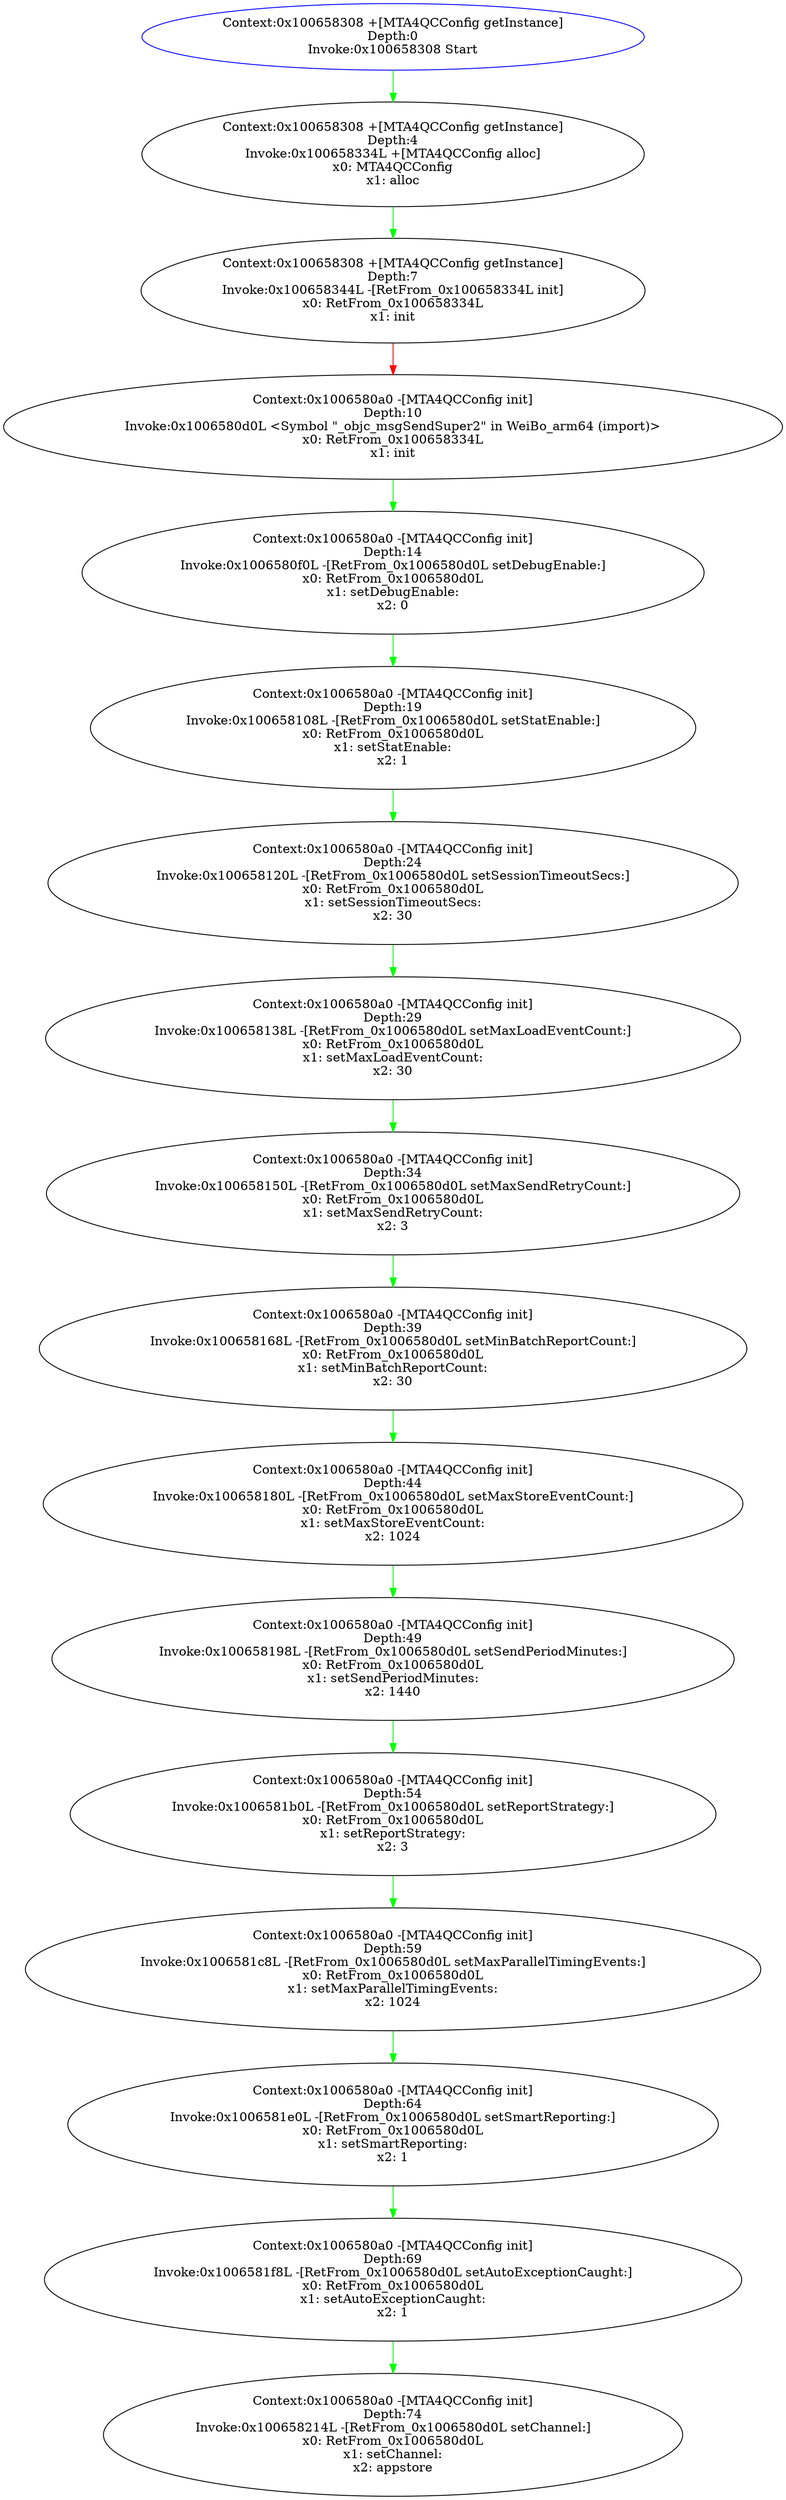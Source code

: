 strict digraph  {
	"Context:0x1006580a0 -[MTA4QCConfig init]
Depth:74
Invoke:0x100658214L -[RetFrom_0x1006580d0L setChannel:]
x0: RetFrom_0x1006580d0L
\
x1: setChannel:
x2: appstore
"	 [addr=4301619732,
		args="['RetFrom_0x1006580d0L', 'setChannel:', 'appstore']",
		context=4301619360,
		des="-[RetFrom_0x1006580d0L setChannel:]",
		dp=None,
		pnode="Context:0x1006580a0 -[MTA4QCConfig init]
Depth:69
Invoke:0x1006581f8L -[RetFrom_0x1006580d0L setAutoExceptionCaught:]
x0: RetFrom_\
0x1006580d0L
x1: setAutoExceptionCaught:
x2: 1
"];
	"Context:0x100658308 +[MTA4QCConfig getInstance]
Depth:7
Invoke:0x100658344L -[RetFrom_0x100658334L init]
x0: RetFrom_0x100658334L
\
x1: init
"	 [addr=4301620036,
		args="['RetFrom_0x100658334L', 'init']",
		context=4301619976,
		des="-[RetFrom_0x100658334L init]",
		dp=None,
		pnode="Context:0x100658308 +[MTA4QCConfig getInstance]
Depth:4
Invoke:0x100658334L +[MTA4QCConfig alloc]
x0: MTA4QCConfig
x1: alloc
"];
	"Context:0x1006580a0 -[MTA4QCConfig init]
Depth:10
Invoke:0x1006580d0L <Symbol \"_objc_msgSendSuper2\" in WeiBo_arm64 (import)>
x0: \
RetFrom_0x100658334L
x1: init
"	 [addr=4301619408,
		args="['RetFrom_0x100658334L', 'init']",
		context=4301619360,
		des="<Symbol \"_objc_msgSendSuper2\" in WeiBo_arm64 (import)>",
		dp="[[MTA4QCConfig alloc] init]",
		pnode="Context:0x100658308 +[MTA4QCConfig getInstance]
Depth:7
Invoke:0x100658344L -[RetFrom_0x100658334L init]
x0: RetFrom_0x100658334L
\
x1: init
"];
	"Context:0x100658308 +[MTA4QCConfig getInstance]
Depth:7
Invoke:0x100658344L -[RetFrom_0x100658334L init]
x0: RetFrom_0x100658334L
\
x1: init
" -> "Context:0x1006580a0 -[MTA4QCConfig init]
Depth:10
Invoke:0x1006580d0L <Symbol \"_objc_msgSendSuper2\" in WeiBo_arm64 (import)>
x0: \
RetFrom_0x100658334L
x1: init
"	 [color=red];
	"Context:0x1006580a0 -[MTA4QCConfig init]
Depth:59
Invoke:0x1006581c8L -[RetFrom_0x1006580d0L setMaxParallelTimingEvents:]
x0: RetFrom_\
0x1006580d0L
x1: setMaxParallelTimingEvents:
x2: 1024
"	 [addr=4301619656,
		args="['RetFrom_0x1006580d0L', 'setMaxParallelTimingEvents:', '1024']",
		context=4301619360,
		des="-[RetFrom_0x1006580d0L setMaxParallelTimingEvents:]",
		dp=None,
		pnode="Context:0x1006580a0 -[MTA4QCConfig init]
Depth:54
Invoke:0x1006581b0L -[RetFrom_0x1006580d0L setReportStrategy:]
x0: RetFrom_0x1006580d0L
\
x1: setReportStrategy:
x2: 3
"];
	"Context:0x1006580a0 -[MTA4QCConfig init]
Depth:64
Invoke:0x1006581e0L -[RetFrom_0x1006580d0L setSmartReporting:]
x0: RetFrom_0x1006580d0L
\
x1: setSmartReporting:
x2: 1
"	 [addr=4301619680,
		args="['RetFrom_0x1006580d0L', 'setSmartReporting:', '1']",
		context=4301619360,
		des="-[RetFrom_0x1006580d0L setSmartReporting:]",
		dp=None,
		pnode="Context:0x1006580a0 -[MTA4QCConfig init]
Depth:59
Invoke:0x1006581c8L -[RetFrom_0x1006580d0L setMaxParallelTimingEvents:]
x0: RetFrom_\
0x1006580d0L
x1: setMaxParallelTimingEvents:
x2: 1024
"];
	"Context:0x1006580a0 -[MTA4QCConfig init]
Depth:59
Invoke:0x1006581c8L -[RetFrom_0x1006580d0L setMaxParallelTimingEvents:]
x0: RetFrom_\
0x1006580d0L
x1: setMaxParallelTimingEvents:
x2: 1024
" -> "Context:0x1006580a0 -[MTA4QCConfig init]
Depth:64
Invoke:0x1006581e0L -[RetFrom_0x1006580d0L setSmartReporting:]
x0: RetFrom_0x1006580d0L
\
x1: setSmartReporting:
x2: 1
"	 [color=green];
	"Context:0x1006580a0 -[MTA4QCConfig init]
Depth:19
Invoke:0x100658108L -[RetFrom_0x1006580d0L setStatEnable:]
x0: RetFrom_0x1006580d0L
\
x1: setStatEnable:
x2: 1
"	 [addr=4301619464,
		args="['RetFrom_0x1006580d0L', 'setStatEnable:', '1']",
		context=4301619360,
		des="-[RetFrom_0x1006580d0L setStatEnable:]",
		dp=None,
		pnode="Context:0x1006580a0 -[MTA4QCConfig init]
Depth:14
Invoke:0x1006580f0L -[RetFrom_0x1006580d0L setDebugEnable:]
x0: RetFrom_0x1006580d0L
\
x1: setDebugEnable:
x2: 0
"];
	"Context:0x1006580a0 -[MTA4QCConfig init]
Depth:24
Invoke:0x100658120L -[RetFrom_0x1006580d0L setSessionTimeoutSecs:]
x0: RetFrom_\
0x1006580d0L
x1: setSessionTimeoutSecs:
x2: 30
"	 [addr=4301619488,
		args="['RetFrom_0x1006580d0L', 'setSessionTimeoutSecs:', '30']",
		context=4301619360,
		des="-[RetFrom_0x1006580d0L setSessionTimeoutSecs:]",
		dp=None,
		pnode="Context:0x1006580a0 -[MTA4QCConfig init]
Depth:19
Invoke:0x100658108L -[RetFrom_0x1006580d0L setStatEnable:]
x0: RetFrom_0x1006580d0L
\
x1: setStatEnable:
x2: 1
"];
	"Context:0x1006580a0 -[MTA4QCConfig init]
Depth:19
Invoke:0x100658108L -[RetFrom_0x1006580d0L setStatEnable:]
x0: RetFrom_0x1006580d0L
\
x1: setStatEnable:
x2: 1
" -> "Context:0x1006580a0 -[MTA4QCConfig init]
Depth:24
Invoke:0x100658120L -[RetFrom_0x1006580d0L setSessionTimeoutSecs:]
x0: RetFrom_\
0x1006580d0L
x1: setSessionTimeoutSecs:
x2: 30
"	 [color=green];
	"Context:0x1006580a0 -[MTA4QCConfig init]
Depth:54
Invoke:0x1006581b0L -[RetFrom_0x1006580d0L setReportStrategy:]
x0: RetFrom_0x1006580d0L
\
x1: setReportStrategy:
x2: 3
"	 [addr=4301619632,
		args="['RetFrom_0x1006580d0L', 'setReportStrategy:', '3']",
		context=4301619360,
		des="-[RetFrom_0x1006580d0L setReportStrategy:]",
		dp=None,
		pnode="Context:0x1006580a0 -[MTA4QCConfig init]
Depth:49
Invoke:0x100658198L -[RetFrom_0x1006580d0L setSendPeriodMinutes:]
x0: RetFrom_\
0x1006580d0L
x1: setSendPeriodMinutes:
x2: 1440
"];
	"Context:0x1006580a0 -[MTA4QCConfig init]
Depth:54
Invoke:0x1006581b0L -[RetFrom_0x1006580d0L setReportStrategy:]
x0: RetFrom_0x1006580d0L
\
x1: setReportStrategy:
x2: 3
" -> "Context:0x1006580a0 -[MTA4QCConfig init]
Depth:59
Invoke:0x1006581c8L -[RetFrom_0x1006580d0L setMaxParallelTimingEvents:]
x0: RetFrom_\
0x1006580d0L
x1: setMaxParallelTimingEvents:
x2: 1024
"	 [color=green];
	"Context:0x1006580a0 -[MTA4QCConfig init]
Depth:14
Invoke:0x1006580f0L -[RetFrom_0x1006580d0L setDebugEnable:]
x0: RetFrom_0x1006580d0L
\
x1: setDebugEnable:
x2: 0
"	 [addr=4301619440,
		args="['RetFrom_0x1006580d0L', 'setDebugEnable:', '0']",
		context=4301619360,
		des="-[RetFrom_0x1006580d0L setDebugEnable:]",
		dp=None,
		pnode="Context:0x1006580a0 -[MTA4QCConfig init]
Depth:10
Invoke:0x1006580d0L <Symbol \"_objc_msgSendSuper2\" in WeiBo_arm64 (import)>
x0: \
RetFrom_0x100658334L
x1: init
"];
	"Context:0x1006580a0 -[MTA4QCConfig init]
Depth:14
Invoke:0x1006580f0L -[RetFrom_0x1006580d0L setDebugEnable:]
x0: RetFrom_0x1006580d0L
\
x1: setDebugEnable:
x2: 0
" -> "Context:0x1006580a0 -[MTA4QCConfig init]
Depth:19
Invoke:0x100658108L -[RetFrom_0x1006580d0L setStatEnable:]
x0: RetFrom_0x1006580d0L
\
x1: setStatEnable:
x2: 1
"	 [color=green];
	"Context:0x1006580a0 -[MTA4QCConfig init]
Depth:10
Invoke:0x1006580d0L <Symbol \"_objc_msgSendSuper2\" in WeiBo_arm64 (import)>
x0: \
RetFrom_0x100658334L
x1: init
" -> "Context:0x1006580a0 -[MTA4QCConfig init]
Depth:14
Invoke:0x1006580f0L -[RetFrom_0x1006580d0L setDebugEnable:]
x0: RetFrom_0x1006580d0L
\
x1: setDebugEnable:
x2: 0
"	 [color=green];
	"Context:0x1006580a0 -[MTA4QCConfig init]
Depth:69
Invoke:0x1006581f8L -[RetFrom_0x1006580d0L setAutoExceptionCaught:]
x0: RetFrom_\
0x1006580d0L
x1: setAutoExceptionCaught:
x2: 1
"	 [addr=4301619704,
		args="['RetFrom_0x1006580d0L', 'setAutoExceptionCaught:', '1']",
		context=4301619360,
		des="-[RetFrom_0x1006580d0L setAutoExceptionCaught:]",
		dp=None,
		pnode="Context:0x1006580a0 -[MTA4QCConfig init]
Depth:64
Invoke:0x1006581e0L -[RetFrom_0x1006580d0L setSmartReporting:]
x0: RetFrom_0x1006580d0L
\
x1: setSmartReporting:
x2: 1
"];
	"Context:0x1006580a0 -[MTA4QCConfig init]
Depth:64
Invoke:0x1006581e0L -[RetFrom_0x1006580d0L setSmartReporting:]
x0: RetFrom_0x1006580d0L
\
x1: setSmartReporting:
x2: 1
" -> "Context:0x1006580a0 -[MTA4QCConfig init]
Depth:69
Invoke:0x1006581f8L -[RetFrom_0x1006580d0L setAutoExceptionCaught:]
x0: RetFrom_\
0x1006580d0L
x1: setAutoExceptionCaught:
x2: 1
"	 [color=green];
	"Context:0x1006580a0 -[MTA4QCConfig init]
Depth:49
Invoke:0x100658198L -[RetFrom_0x1006580d0L setSendPeriodMinutes:]
x0: RetFrom_\
0x1006580d0L
x1: setSendPeriodMinutes:
x2: 1440
"	 [addr=4301619608,
		args="['RetFrom_0x1006580d0L', 'setSendPeriodMinutes:', '1440']",
		context=4301619360,
		des="-[RetFrom_0x1006580d0L setSendPeriodMinutes:]",
		dp=None,
		pnode="Context:0x1006580a0 -[MTA4QCConfig init]
Depth:44
Invoke:0x100658180L -[RetFrom_0x1006580d0L setMaxStoreEventCount:]
x0: RetFrom_\
0x1006580d0L
x1: setMaxStoreEventCount:
x2: 1024
"];
	"Context:0x1006580a0 -[MTA4QCConfig init]
Depth:49
Invoke:0x100658198L -[RetFrom_0x1006580d0L setSendPeriodMinutes:]
x0: RetFrom_\
0x1006580d0L
x1: setSendPeriodMinutes:
x2: 1440
" -> "Context:0x1006580a0 -[MTA4QCConfig init]
Depth:54
Invoke:0x1006581b0L -[RetFrom_0x1006580d0L setReportStrategy:]
x0: RetFrom_0x1006580d0L
\
x1: setReportStrategy:
x2: 3
"	 [color=green];
	"Context:0x1006580a0 -[MTA4QCConfig init]
Depth:29
Invoke:0x100658138L -[RetFrom_0x1006580d0L setMaxLoadEventCount:]
x0: RetFrom_\
0x1006580d0L
x1: setMaxLoadEventCount:
x2: 30
"	 [addr=4301619512,
		args="['RetFrom_0x1006580d0L', 'setMaxLoadEventCount:', '30']",
		context=4301619360,
		des="-[RetFrom_0x1006580d0L setMaxLoadEventCount:]",
		dp=None,
		pnode="Context:0x1006580a0 -[MTA4QCConfig init]
Depth:24
Invoke:0x100658120L -[RetFrom_0x1006580d0L setSessionTimeoutSecs:]
x0: RetFrom_\
0x1006580d0L
x1: setSessionTimeoutSecs:
x2: 30
"];
	"Context:0x1006580a0 -[MTA4QCConfig init]
Depth:24
Invoke:0x100658120L -[RetFrom_0x1006580d0L setSessionTimeoutSecs:]
x0: RetFrom_\
0x1006580d0L
x1: setSessionTimeoutSecs:
x2: 30
" -> "Context:0x1006580a0 -[MTA4QCConfig init]
Depth:29
Invoke:0x100658138L -[RetFrom_0x1006580d0L setMaxLoadEventCount:]
x0: RetFrom_\
0x1006580d0L
x1: setMaxLoadEventCount:
x2: 30
"	 [color=green];
	"Context:0x100658308 +[MTA4QCConfig getInstance]
Depth:0
Invoke:0x100658308 Start
"	 [addr=4301619976,
		args=None,
		color=blue,
		context=4301619976,
		context_name="+[MTA4QCConfig getInstance]",
		des=Start,
		dp=None,
		pnode=None];
	"Context:0x100658308 +[MTA4QCConfig getInstance]
Depth:4
Invoke:0x100658334L +[MTA4QCConfig alloc]
x0: MTA4QCConfig
x1: alloc
"	 [addr=4301620020,
		args="['MTA4QCConfig', 'alloc']",
		context=4301619976,
		des="+[MTA4QCConfig alloc]",
		dp="[MTA4QCConfig alloc]",
		pnode="Context:0x100658308 +[MTA4QCConfig getInstance]
Depth:0
Invoke:0x100658308 Start
"];
	"Context:0x100658308 +[MTA4QCConfig getInstance]
Depth:0
Invoke:0x100658308 Start
" -> "Context:0x100658308 +[MTA4QCConfig getInstance]
Depth:4
Invoke:0x100658334L +[MTA4QCConfig alloc]
x0: MTA4QCConfig
x1: alloc
"	 [color=green];
	"Context:0x1006580a0 -[MTA4QCConfig init]
Depth:39
Invoke:0x100658168L -[RetFrom_0x1006580d0L setMinBatchReportCount:]
x0: RetFrom_\
0x1006580d0L
x1: setMinBatchReportCount:
x2: 30
"	 [addr=4301619560,
		args="['RetFrom_0x1006580d0L', 'setMinBatchReportCount:', '30']",
		context=4301619360,
		des="-[RetFrom_0x1006580d0L setMinBatchReportCount:]",
		dp=None,
		pnode="Context:0x1006580a0 -[MTA4QCConfig init]
Depth:34
Invoke:0x100658150L -[RetFrom_0x1006580d0L setMaxSendRetryCount:]
x0: RetFrom_\
0x1006580d0L
x1: setMaxSendRetryCount:
x2: 3
"];
	"Context:0x1006580a0 -[MTA4QCConfig init]
Depth:44
Invoke:0x100658180L -[RetFrom_0x1006580d0L setMaxStoreEventCount:]
x0: RetFrom_\
0x1006580d0L
x1: setMaxStoreEventCount:
x2: 1024
"	 [addr=4301619584,
		args="['RetFrom_0x1006580d0L', 'setMaxStoreEventCount:', '1024']",
		context=4301619360,
		des="-[RetFrom_0x1006580d0L setMaxStoreEventCount:]",
		dp=None,
		pnode="Context:0x1006580a0 -[MTA4QCConfig init]
Depth:39
Invoke:0x100658168L -[RetFrom_0x1006580d0L setMinBatchReportCount:]
x0: RetFrom_\
0x1006580d0L
x1: setMinBatchReportCount:
x2: 30
"];
	"Context:0x1006580a0 -[MTA4QCConfig init]
Depth:39
Invoke:0x100658168L -[RetFrom_0x1006580d0L setMinBatchReportCount:]
x0: RetFrom_\
0x1006580d0L
x1: setMinBatchReportCount:
x2: 30
" -> "Context:0x1006580a0 -[MTA4QCConfig init]
Depth:44
Invoke:0x100658180L -[RetFrom_0x1006580d0L setMaxStoreEventCount:]
x0: RetFrom_\
0x1006580d0L
x1: setMaxStoreEventCount:
x2: 1024
"	 [color=green];
	"Context:0x1006580a0 -[MTA4QCConfig init]
Depth:69
Invoke:0x1006581f8L -[RetFrom_0x1006580d0L setAutoExceptionCaught:]
x0: RetFrom_\
0x1006580d0L
x1: setAutoExceptionCaught:
x2: 1
" -> "Context:0x1006580a0 -[MTA4QCConfig init]
Depth:74
Invoke:0x100658214L -[RetFrom_0x1006580d0L setChannel:]
x0: RetFrom_0x1006580d0L
\
x1: setChannel:
x2: appstore
"	 [color=green];
	"Context:0x1006580a0 -[MTA4QCConfig init]
Depth:34
Invoke:0x100658150L -[RetFrom_0x1006580d0L setMaxSendRetryCount:]
x0: RetFrom_\
0x1006580d0L
x1: setMaxSendRetryCount:
x2: 3
"	 [addr=4301619536,
		args="['RetFrom_0x1006580d0L', 'setMaxSendRetryCount:', '3']",
		context=4301619360,
		des="-[RetFrom_0x1006580d0L setMaxSendRetryCount:]",
		dp=None,
		pnode="Context:0x1006580a0 -[MTA4QCConfig init]
Depth:29
Invoke:0x100658138L -[RetFrom_0x1006580d0L setMaxLoadEventCount:]
x0: RetFrom_\
0x1006580d0L
x1: setMaxLoadEventCount:
x2: 30
"];
	"Context:0x1006580a0 -[MTA4QCConfig init]
Depth:34
Invoke:0x100658150L -[RetFrom_0x1006580d0L setMaxSendRetryCount:]
x0: RetFrom_\
0x1006580d0L
x1: setMaxSendRetryCount:
x2: 3
" -> "Context:0x1006580a0 -[MTA4QCConfig init]
Depth:39
Invoke:0x100658168L -[RetFrom_0x1006580d0L setMinBatchReportCount:]
x0: RetFrom_\
0x1006580d0L
x1: setMinBatchReportCount:
x2: 30
"	 [color=green];
	"Context:0x1006580a0 -[MTA4QCConfig init]
Depth:29
Invoke:0x100658138L -[RetFrom_0x1006580d0L setMaxLoadEventCount:]
x0: RetFrom_\
0x1006580d0L
x1: setMaxLoadEventCount:
x2: 30
" -> "Context:0x1006580a0 -[MTA4QCConfig init]
Depth:34
Invoke:0x100658150L -[RetFrom_0x1006580d0L setMaxSendRetryCount:]
x0: RetFrom_\
0x1006580d0L
x1: setMaxSendRetryCount:
x2: 3
"	 [color=green];
	"Context:0x1006580a0 -[MTA4QCConfig init]
Depth:44
Invoke:0x100658180L -[RetFrom_0x1006580d0L setMaxStoreEventCount:]
x0: RetFrom_\
0x1006580d0L
x1: setMaxStoreEventCount:
x2: 1024
" -> "Context:0x1006580a0 -[MTA4QCConfig init]
Depth:49
Invoke:0x100658198L -[RetFrom_0x1006580d0L setSendPeriodMinutes:]
x0: RetFrom_\
0x1006580d0L
x1: setSendPeriodMinutes:
x2: 1440
"	 [color=green];
	"Context:0x100658308 +[MTA4QCConfig getInstance]
Depth:4
Invoke:0x100658334L +[MTA4QCConfig alloc]
x0: MTA4QCConfig
x1: alloc
" -> "Context:0x100658308 +[MTA4QCConfig getInstance]
Depth:7
Invoke:0x100658344L -[RetFrom_0x100658334L init]
x0: RetFrom_0x100658334L
\
x1: init
"	 [color=green];
}
